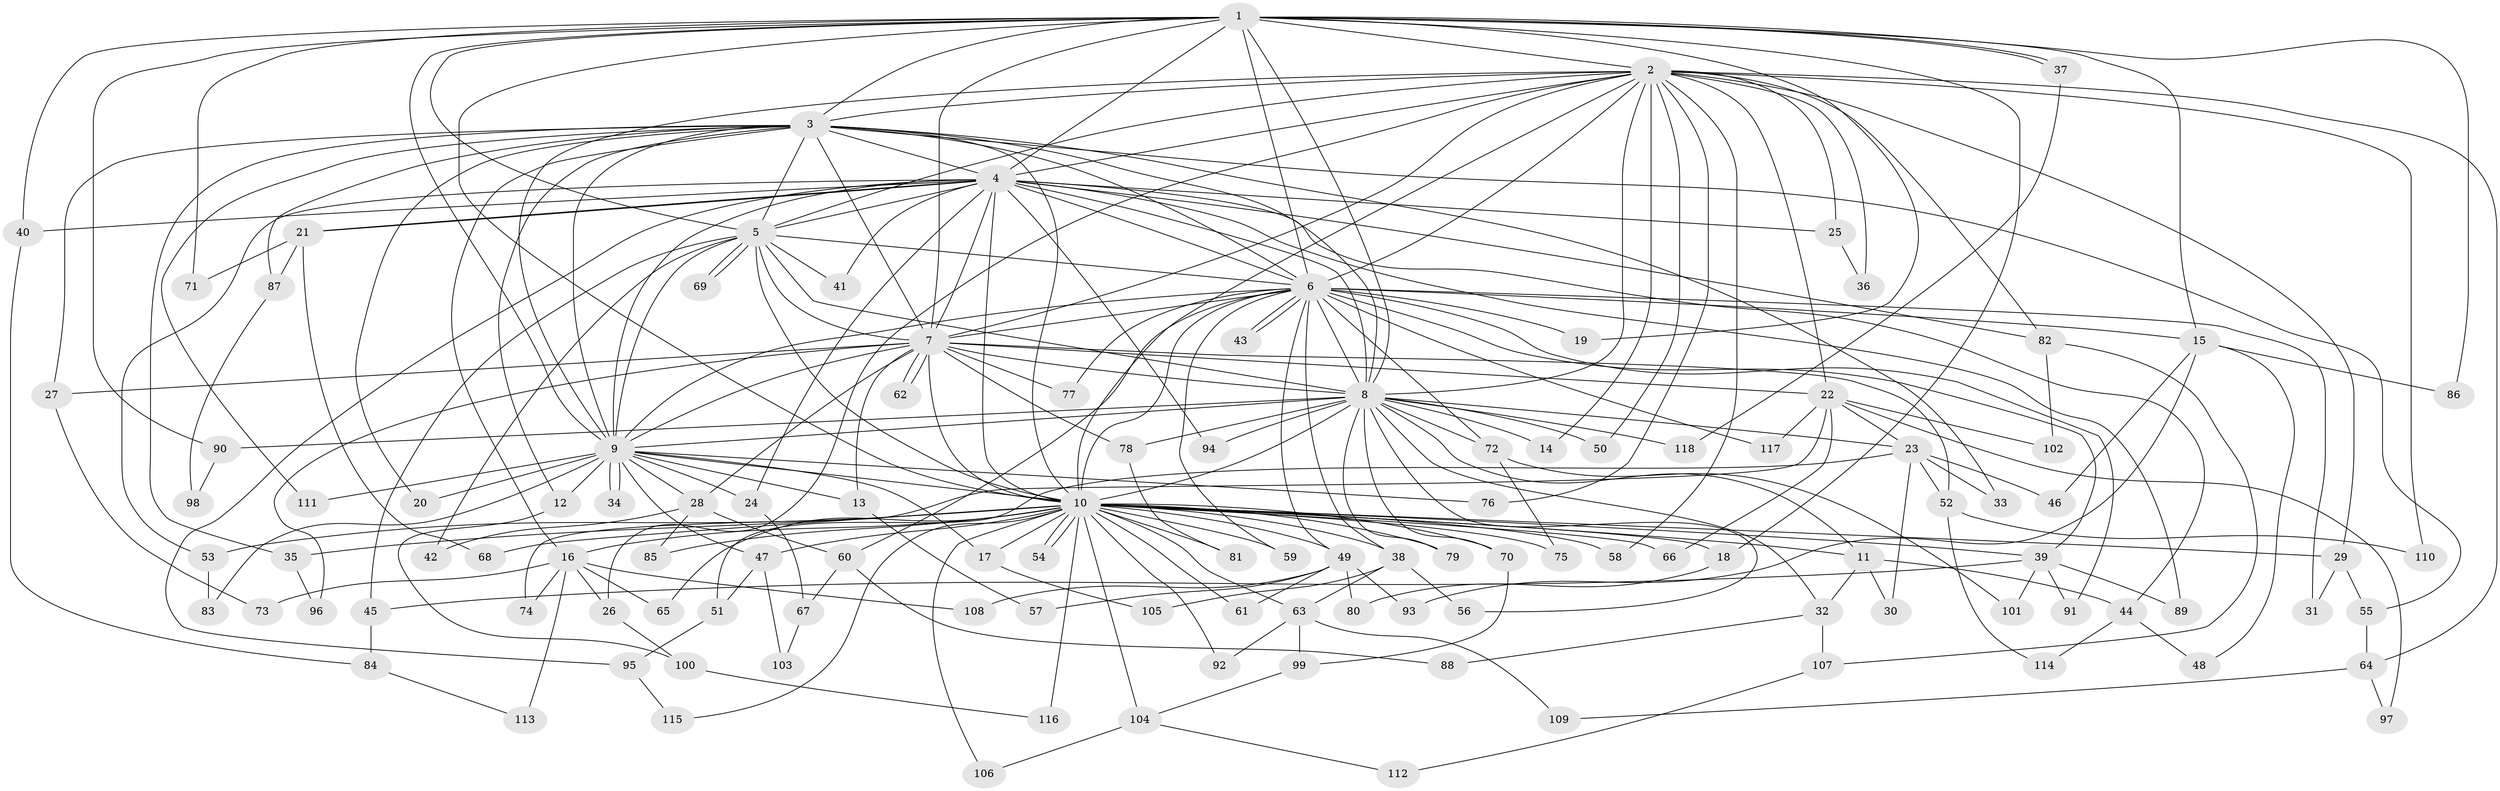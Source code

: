 // Generated by graph-tools (version 1.1) at 2025/13/03/09/25 04:13:42]
// undirected, 118 vertices, 261 edges
graph export_dot {
graph [start="1"]
  node [color=gray90,style=filled];
  1;
  2;
  3;
  4;
  5;
  6;
  7;
  8;
  9;
  10;
  11;
  12;
  13;
  14;
  15;
  16;
  17;
  18;
  19;
  20;
  21;
  22;
  23;
  24;
  25;
  26;
  27;
  28;
  29;
  30;
  31;
  32;
  33;
  34;
  35;
  36;
  37;
  38;
  39;
  40;
  41;
  42;
  43;
  44;
  45;
  46;
  47;
  48;
  49;
  50;
  51;
  52;
  53;
  54;
  55;
  56;
  57;
  58;
  59;
  60;
  61;
  62;
  63;
  64;
  65;
  66;
  67;
  68;
  69;
  70;
  71;
  72;
  73;
  74;
  75;
  76;
  77;
  78;
  79;
  80;
  81;
  82;
  83;
  84;
  85;
  86;
  87;
  88;
  89;
  90;
  91;
  92;
  93;
  94;
  95;
  96;
  97;
  98;
  99;
  100;
  101;
  102;
  103;
  104;
  105;
  106;
  107;
  108;
  109;
  110;
  111;
  112;
  113;
  114;
  115;
  116;
  117;
  118;
  1 -- 2;
  1 -- 3;
  1 -- 4;
  1 -- 5;
  1 -- 6;
  1 -- 7;
  1 -- 8;
  1 -- 9;
  1 -- 10;
  1 -- 15;
  1 -- 18;
  1 -- 19;
  1 -- 37;
  1 -- 37;
  1 -- 40;
  1 -- 71;
  1 -- 86;
  1 -- 90;
  2 -- 3;
  2 -- 4;
  2 -- 5;
  2 -- 6;
  2 -- 7;
  2 -- 8;
  2 -- 9;
  2 -- 10;
  2 -- 14;
  2 -- 22;
  2 -- 25;
  2 -- 26;
  2 -- 29;
  2 -- 36;
  2 -- 50;
  2 -- 58;
  2 -- 64;
  2 -- 76;
  2 -- 82;
  2 -- 110;
  3 -- 4;
  3 -- 5;
  3 -- 6;
  3 -- 7;
  3 -- 8;
  3 -- 9;
  3 -- 10;
  3 -- 12;
  3 -- 16;
  3 -- 20;
  3 -- 27;
  3 -- 33;
  3 -- 35;
  3 -- 55;
  3 -- 87;
  3 -- 111;
  4 -- 5;
  4 -- 6;
  4 -- 7;
  4 -- 8;
  4 -- 9;
  4 -- 10;
  4 -- 21;
  4 -- 21;
  4 -- 24;
  4 -- 25;
  4 -- 40;
  4 -- 41;
  4 -- 44;
  4 -- 53;
  4 -- 82;
  4 -- 89;
  4 -- 94;
  4 -- 95;
  5 -- 6;
  5 -- 7;
  5 -- 8;
  5 -- 9;
  5 -- 10;
  5 -- 41;
  5 -- 42;
  5 -- 45;
  5 -- 69;
  5 -- 69;
  6 -- 7;
  6 -- 8;
  6 -- 9;
  6 -- 10;
  6 -- 15;
  6 -- 19;
  6 -- 31;
  6 -- 38;
  6 -- 39;
  6 -- 43;
  6 -- 43;
  6 -- 49;
  6 -- 59;
  6 -- 60;
  6 -- 72;
  6 -- 77;
  6 -- 91;
  6 -- 117;
  7 -- 8;
  7 -- 9;
  7 -- 10;
  7 -- 13;
  7 -- 22;
  7 -- 27;
  7 -- 28;
  7 -- 52;
  7 -- 62;
  7 -- 62;
  7 -- 77;
  7 -- 78;
  7 -- 96;
  8 -- 9;
  8 -- 10;
  8 -- 11;
  8 -- 14;
  8 -- 23;
  8 -- 32;
  8 -- 50;
  8 -- 56;
  8 -- 70;
  8 -- 72;
  8 -- 78;
  8 -- 79;
  8 -- 90;
  8 -- 94;
  8 -- 118;
  9 -- 10;
  9 -- 12;
  9 -- 13;
  9 -- 17;
  9 -- 20;
  9 -- 24;
  9 -- 28;
  9 -- 34;
  9 -- 34;
  9 -- 47;
  9 -- 76;
  9 -- 83;
  9 -- 111;
  10 -- 11;
  10 -- 16;
  10 -- 17;
  10 -- 18;
  10 -- 29;
  10 -- 35;
  10 -- 38;
  10 -- 39;
  10 -- 47;
  10 -- 49;
  10 -- 53;
  10 -- 54;
  10 -- 54;
  10 -- 58;
  10 -- 59;
  10 -- 61;
  10 -- 63;
  10 -- 65;
  10 -- 66;
  10 -- 68;
  10 -- 70;
  10 -- 75;
  10 -- 79;
  10 -- 81;
  10 -- 85;
  10 -- 92;
  10 -- 104;
  10 -- 106;
  10 -- 115;
  10 -- 116;
  11 -- 30;
  11 -- 32;
  11 -- 44;
  12 -- 100;
  13 -- 57;
  15 -- 46;
  15 -- 48;
  15 -- 86;
  15 -- 93;
  16 -- 26;
  16 -- 65;
  16 -- 73;
  16 -- 74;
  16 -- 108;
  16 -- 113;
  17 -- 105;
  18 -- 80;
  21 -- 68;
  21 -- 71;
  21 -- 87;
  22 -- 23;
  22 -- 66;
  22 -- 74;
  22 -- 97;
  22 -- 102;
  22 -- 117;
  23 -- 30;
  23 -- 33;
  23 -- 46;
  23 -- 51;
  23 -- 52;
  24 -- 67;
  25 -- 36;
  26 -- 100;
  27 -- 73;
  28 -- 42;
  28 -- 60;
  28 -- 85;
  29 -- 31;
  29 -- 55;
  32 -- 88;
  32 -- 107;
  35 -- 96;
  37 -- 118;
  38 -- 56;
  38 -- 63;
  38 -- 105;
  39 -- 45;
  39 -- 89;
  39 -- 91;
  39 -- 101;
  40 -- 84;
  44 -- 48;
  44 -- 114;
  45 -- 84;
  47 -- 51;
  47 -- 103;
  49 -- 57;
  49 -- 61;
  49 -- 80;
  49 -- 93;
  49 -- 108;
  51 -- 95;
  52 -- 110;
  52 -- 114;
  53 -- 83;
  55 -- 64;
  60 -- 67;
  60 -- 88;
  63 -- 92;
  63 -- 99;
  63 -- 109;
  64 -- 97;
  64 -- 109;
  67 -- 103;
  70 -- 99;
  72 -- 75;
  72 -- 101;
  78 -- 81;
  82 -- 102;
  82 -- 107;
  84 -- 113;
  87 -- 98;
  90 -- 98;
  95 -- 115;
  99 -- 104;
  100 -- 116;
  104 -- 106;
  104 -- 112;
  107 -- 112;
}
